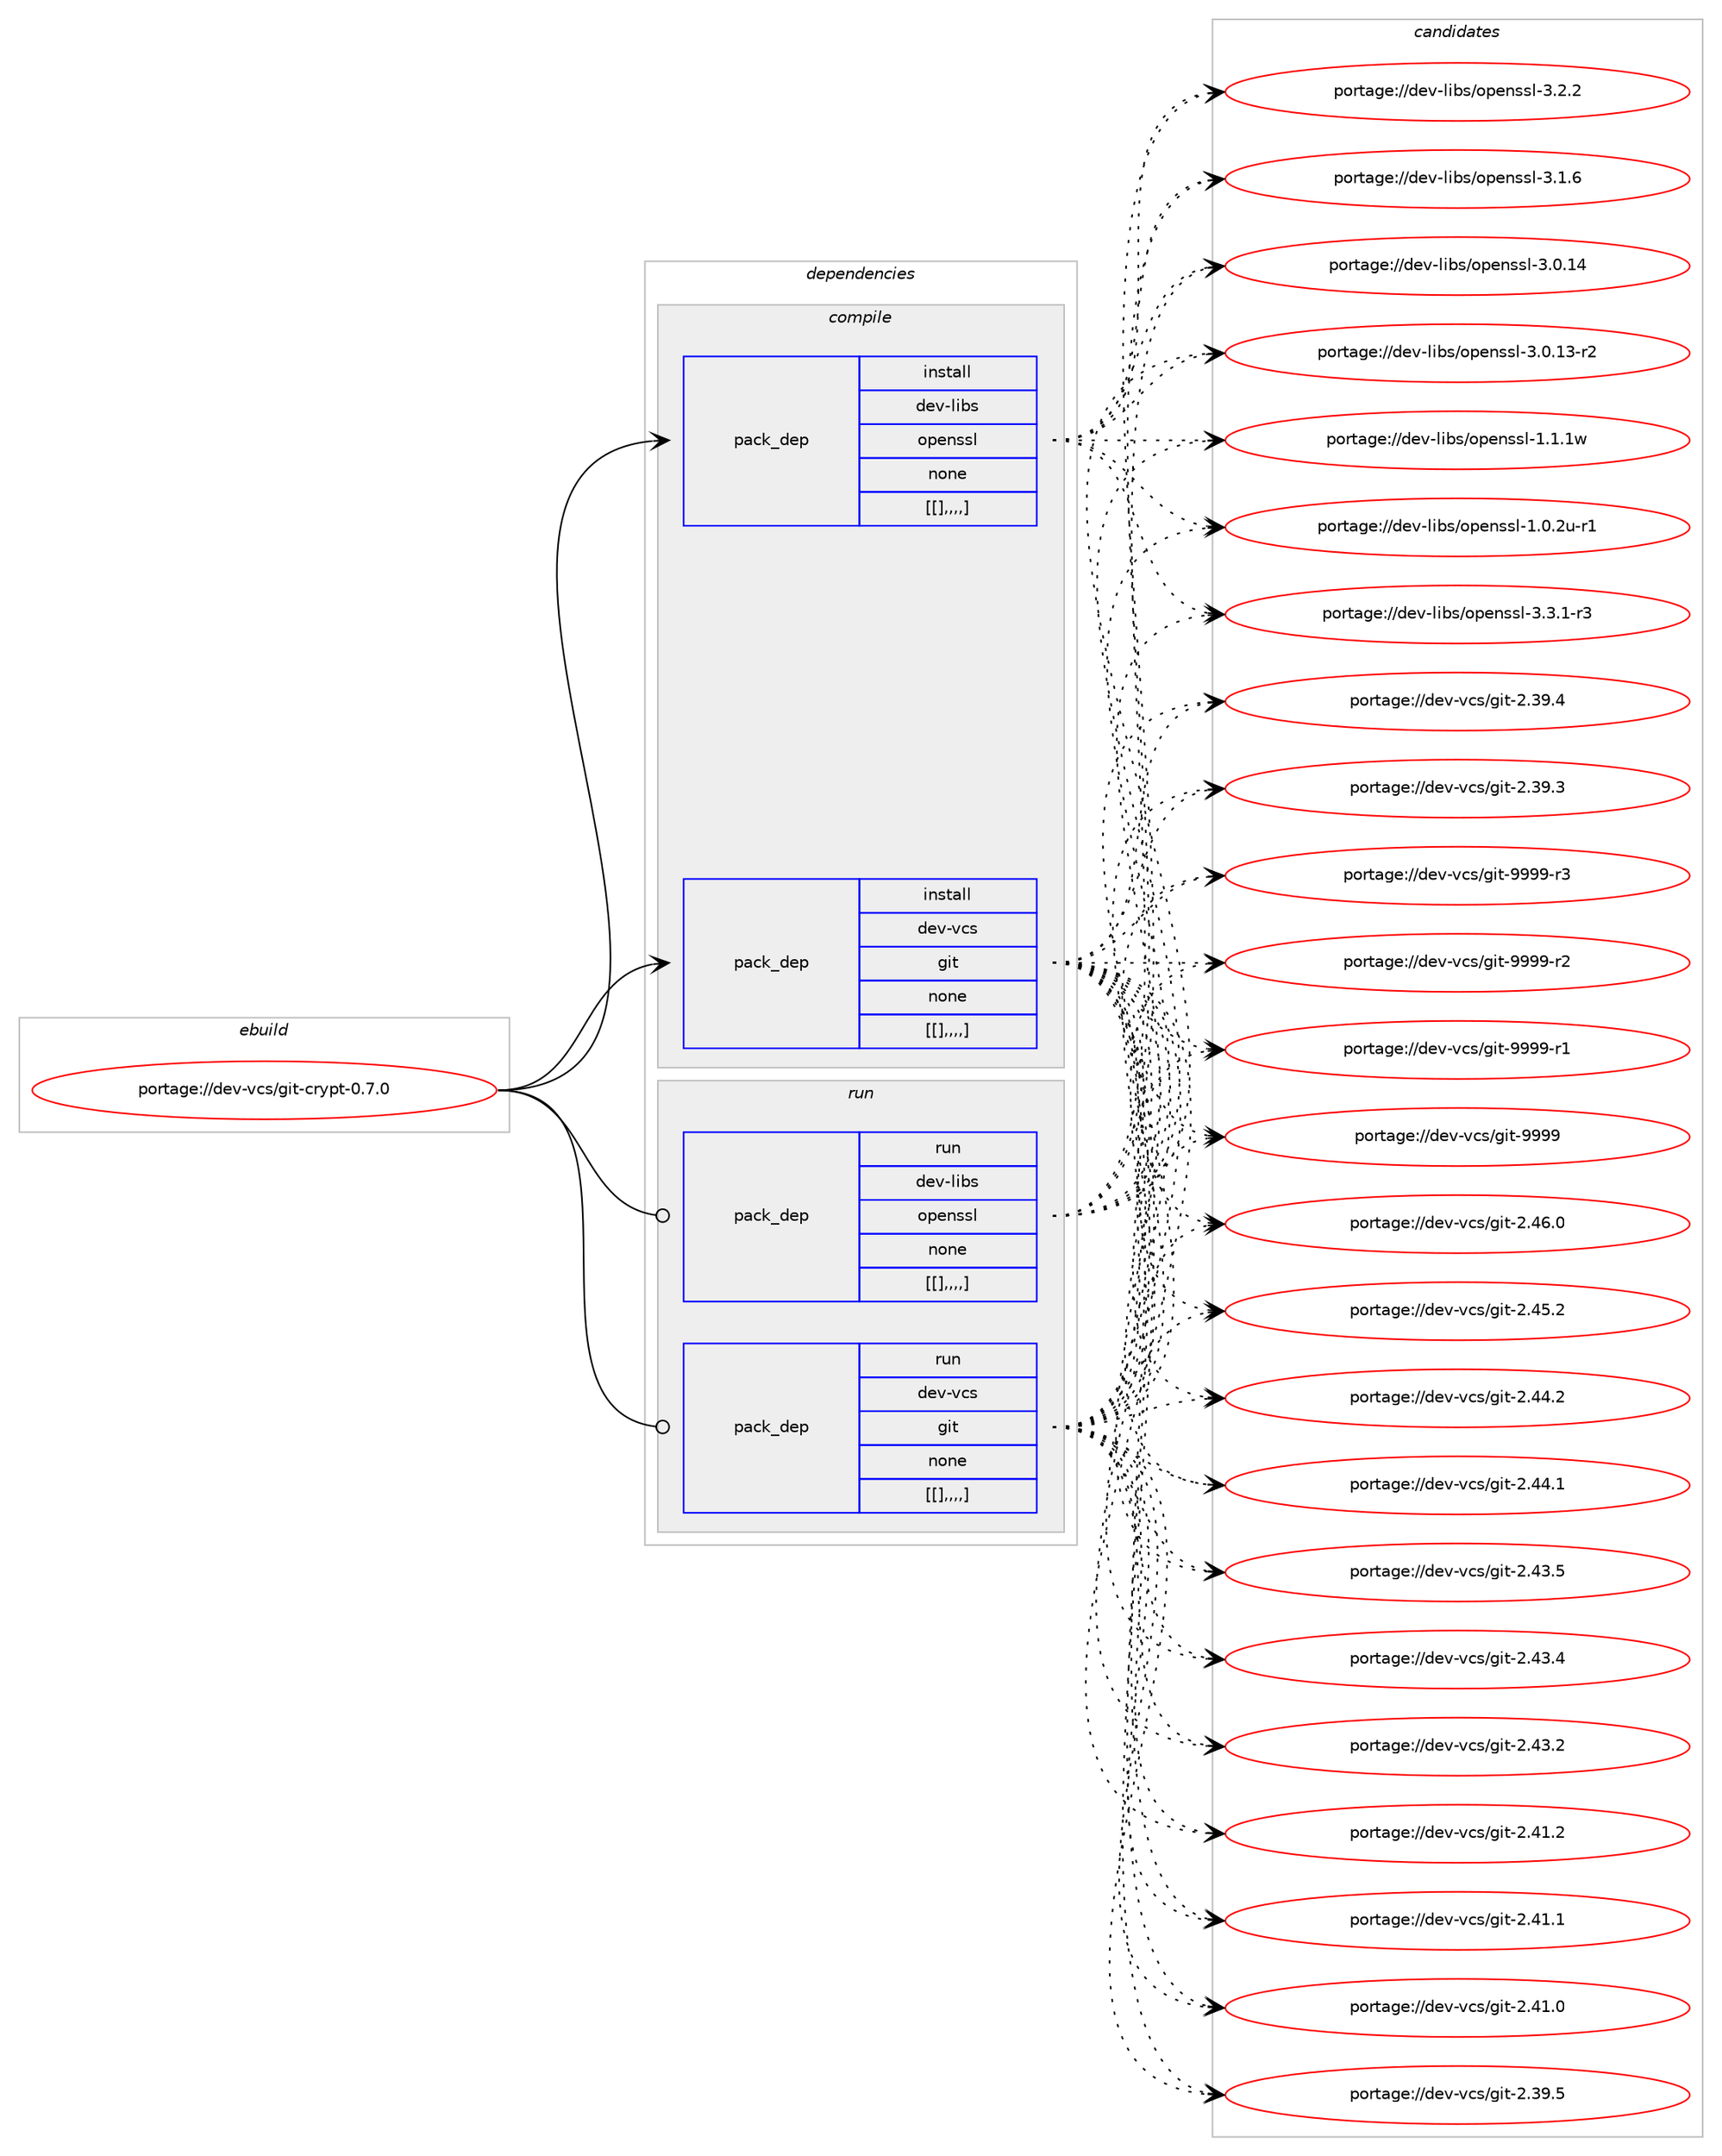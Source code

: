 digraph prolog {

# *************
# Graph options
# *************

newrank=true;
concentrate=true;
compound=true;
graph [rankdir=LR,fontname=Helvetica,fontsize=10,ranksep=1.5];#, ranksep=2.5, nodesep=0.2];
edge  [arrowhead=vee];
node  [fontname=Helvetica,fontsize=10];

# **********
# The ebuild
# **********

subgraph cluster_leftcol {
color=gray;
label=<<i>ebuild</i>>;
id [label="portage://dev-vcs/git-crypt-0.7.0", color=red, width=4, href="../dev-vcs/git-crypt-0.7.0.svg"];
}

# ****************
# The dependencies
# ****************

subgraph cluster_midcol {
color=gray;
label=<<i>dependencies</i>>;
subgraph cluster_compile {
fillcolor="#eeeeee";
style=filled;
label=<<i>compile</i>>;
subgraph pack160387 {
dependency226129 [label=<<TABLE BORDER="0" CELLBORDER="1" CELLSPACING="0" CELLPADDING="4" WIDTH="220"><TR><TD ROWSPAN="6" CELLPADDING="30">pack_dep</TD></TR><TR><TD WIDTH="110">install</TD></TR><TR><TD>dev-libs</TD></TR><TR><TD>openssl</TD></TR><TR><TD>none</TD></TR><TR><TD>[[],,,,]</TD></TR></TABLE>>, shape=none, color=blue];
}
id:e -> dependency226129:w [weight=20,style="solid",arrowhead="vee"];
subgraph pack160388 {
dependency226130 [label=<<TABLE BORDER="0" CELLBORDER="1" CELLSPACING="0" CELLPADDING="4" WIDTH="220"><TR><TD ROWSPAN="6" CELLPADDING="30">pack_dep</TD></TR><TR><TD WIDTH="110">install</TD></TR><TR><TD>dev-vcs</TD></TR><TR><TD>git</TD></TR><TR><TD>none</TD></TR><TR><TD>[[],,,,]</TD></TR></TABLE>>, shape=none, color=blue];
}
id:e -> dependency226130:w [weight=20,style="solid",arrowhead="vee"];
}
subgraph cluster_compileandrun {
fillcolor="#eeeeee";
style=filled;
label=<<i>compile and run</i>>;
}
subgraph cluster_run {
fillcolor="#eeeeee";
style=filled;
label=<<i>run</i>>;
subgraph pack160389 {
dependency226131 [label=<<TABLE BORDER="0" CELLBORDER="1" CELLSPACING="0" CELLPADDING="4" WIDTH="220"><TR><TD ROWSPAN="6" CELLPADDING="30">pack_dep</TD></TR><TR><TD WIDTH="110">run</TD></TR><TR><TD>dev-libs</TD></TR><TR><TD>openssl</TD></TR><TR><TD>none</TD></TR><TR><TD>[[],,,,]</TD></TR></TABLE>>, shape=none, color=blue];
}
id:e -> dependency226131:w [weight=20,style="solid",arrowhead="odot"];
subgraph pack160390 {
dependency226132 [label=<<TABLE BORDER="0" CELLBORDER="1" CELLSPACING="0" CELLPADDING="4" WIDTH="220"><TR><TD ROWSPAN="6" CELLPADDING="30">pack_dep</TD></TR><TR><TD WIDTH="110">run</TD></TR><TR><TD>dev-vcs</TD></TR><TR><TD>git</TD></TR><TR><TD>none</TD></TR><TR><TD>[[],,,,]</TD></TR></TABLE>>, shape=none, color=blue];
}
id:e -> dependency226132:w [weight=20,style="solid",arrowhead="odot"];
}
}

# **************
# The candidates
# **************

subgraph cluster_choices {
rank=same;
color=gray;
label=<<i>candidates</i>>;

subgraph choice160387 {
color=black;
nodesep=1;
choice1001011184510810598115471111121011101151151084551465146494511451 [label="portage://dev-libs/openssl-3.3.1-r3", color=red, width=4,href="../dev-libs/openssl-3.3.1-r3.svg"];
choice100101118451081059811547111112101110115115108455146504650 [label="portage://dev-libs/openssl-3.2.2", color=red, width=4,href="../dev-libs/openssl-3.2.2.svg"];
choice100101118451081059811547111112101110115115108455146494654 [label="portage://dev-libs/openssl-3.1.6", color=red, width=4,href="../dev-libs/openssl-3.1.6.svg"];
choice10010111845108105981154711111210111011511510845514648464952 [label="portage://dev-libs/openssl-3.0.14", color=red, width=4,href="../dev-libs/openssl-3.0.14.svg"];
choice100101118451081059811547111112101110115115108455146484649514511450 [label="portage://dev-libs/openssl-3.0.13-r2", color=red, width=4,href="../dev-libs/openssl-3.0.13-r2.svg"];
choice100101118451081059811547111112101110115115108454946494649119 [label="portage://dev-libs/openssl-1.1.1w", color=red, width=4,href="../dev-libs/openssl-1.1.1w.svg"];
choice1001011184510810598115471111121011101151151084549464846501174511449 [label="portage://dev-libs/openssl-1.0.2u-r1", color=red, width=4,href="../dev-libs/openssl-1.0.2u-r1.svg"];
dependency226129:e -> choice1001011184510810598115471111121011101151151084551465146494511451:w [style=dotted,weight="100"];
dependency226129:e -> choice100101118451081059811547111112101110115115108455146504650:w [style=dotted,weight="100"];
dependency226129:e -> choice100101118451081059811547111112101110115115108455146494654:w [style=dotted,weight="100"];
dependency226129:e -> choice10010111845108105981154711111210111011511510845514648464952:w [style=dotted,weight="100"];
dependency226129:e -> choice100101118451081059811547111112101110115115108455146484649514511450:w [style=dotted,weight="100"];
dependency226129:e -> choice100101118451081059811547111112101110115115108454946494649119:w [style=dotted,weight="100"];
dependency226129:e -> choice1001011184510810598115471111121011101151151084549464846501174511449:w [style=dotted,weight="100"];
}
subgraph choice160388 {
color=black;
nodesep=1;
choice10010111845118991154710310511645575757574511451 [label="portage://dev-vcs/git-9999-r3", color=red, width=4,href="../dev-vcs/git-9999-r3.svg"];
choice10010111845118991154710310511645575757574511450 [label="portage://dev-vcs/git-9999-r2", color=red, width=4,href="../dev-vcs/git-9999-r2.svg"];
choice10010111845118991154710310511645575757574511449 [label="portage://dev-vcs/git-9999-r1", color=red, width=4,href="../dev-vcs/git-9999-r1.svg"];
choice1001011184511899115471031051164557575757 [label="portage://dev-vcs/git-9999", color=red, width=4,href="../dev-vcs/git-9999.svg"];
choice10010111845118991154710310511645504652544648 [label="portage://dev-vcs/git-2.46.0", color=red, width=4,href="../dev-vcs/git-2.46.0.svg"];
choice10010111845118991154710310511645504652534650 [label="portage://dev-vcs/git-2.45.2", color=red, width=4,href="../dev-vcs/git-2.45.2.svg"];
choice10010111845118991154710310511645504652524650 [label="portage://dev-vcs/git-2.44.2", color=red, width=4,href="../dev-vcs/git-2.44.2.svg"];
choice10010111845118991154710310511645504652524649 [label="portage://dev-vcs/git-2.44.1", color=red, width=4,href="../dev-vcs/git-2.44.1.svg"];
choice10010111845118991154710310511645504652514653 [label="portage://dev-vcs/git-2.43.5", color=red, width=4,href="../dev-vcs/git-2.43.5.svg"];
choice10010111845118991154710310511645504652514652 [label="portage://dev-vcs/git-2.43.4", color=red, width=4,href="../dev-vcs/git-2.43.4.svg"];
choice10010111845118991154710310511645504652514650 [label="portage://dev-vcs/git-2.43.2", color=red, width=4,href="../dev-vcs/git-2.43.2.svg"];
choice10010111845118991154710310511645504652494650 [label="portage://dev-vcs/git-2.41.2", color=red, width=4,href="../dev-vcs/git-2.41.2.svg"];
choice10010111845118991154710310511645504652494649 [label="portage://dev-vcs/git-2.41.1", color=red, width=4,href="../dev-vcs/git-2.41.1.svg"];
choice10010111845118991154710310511645504652494648 [label="portage://dev-vcs/git-2.41.0", color=red, width=4,href="../dev-vcs/git-2.41.0.svg"];
choice10010111845118991154710310511645504651574653 [label="portage://dev-vcs/git-2.39.5", color=red, width=4,href="../dev-vcs/git-2.39.5.svg"];
choice10010111845118991154710310511645504651574652 [label="portage://dev-vcs/git-2.39.4", color=red, width=4,href="../dev-vcs/git-2.39.4.svg"];
choice10010111845118991154710310511645504651574651 [label="portage://dev-vcs/git-2.39.3", color=red, width=4,href="../dev-vcs/git-2.39.3.svg"];
dependency226130:e -> choice10010111845118991154710310511645575757574511451:w [style=dotted,weight="100"];
dependency226130:e -> choice10010111845118991154710310511645575757574511450:w [style=dotted,weight="100"];
dependency226130:e -> choice10010111845118991154710310511645575757574511449:w [style=dotted,weight="100"];
dependency226130:e -> choice1001011184511899115471031051164557575757:w [style=dotted,weight="100"];
dependency226130:e -> choice10010111845118991154710310511645504652544648:w [style=dotted,weight="100"];
dependency226130:e -> choice10010111845118991154710310511645504652534650:w [style=dotted,weight="100"];
dependency226130:e -> choice10010111845118991154710310511645504652524650:w [style=dotted,weight="100"];
dependency226130:e -> choice10010111845118991154710310511645504652524649:w [style=dotted,weight="100"];
dependency226130:e -> choice10010111845118991154710310511645504652514653:w [style=dotted,weight="100"];
dependency226130:e -> choice10010111845118991154710310511645504652514652:w [style=dotted,weight="100"];
dependency226130:e -> choice10010111845118991154710310511645504652514650:w [style=dotted,weight="100"];
dependency226130:e -> choice10010111845118991154710310511645504652494650:w [style=dotted,weight="100"];
dependency226130:e -> choice10010111845118991154710310511645504652494649:w [style=dotted,weight="100"];
dependency226130:e -> choice10010111845118991154710310511645504652494648:w [style=dotted,weight="100"];
dependency226130:e -> choice10010111845118991154710310511645504651574653:w [style=dotted,weight="100"];
dependency226130:e -> choice10010111845118991154710310511645504651574652:w [style=dotted,weight="100"];
dependency226130:e -> choice10010111845118991154710310511645504651574651:w [style=dotted,weight="100"];
}
subgraph choice160389 {
color=black;
nodesep=1;
choice1001011184510810598115471111121011101151151084551465146494511451 [label="portage://dev-libs/openssl-3.3.1-r3", color=red, width=4,href="../dev-libs/openssl-3.3.1-r3.svg"];
choice100101118451081059811547111112101110115115108455146504650 [label="portage://dev-libs/openssl-3.2.2", color=red, width=4,href="../dev-libs/openssl-3.2.2.svg"];
choice100101118451081059811547111112101110115115108455146494654 [label="portage://dev-libs/openssl-3.1.6", color=red, width=4,href="../dev-libs/openssl-3.1.6.svg"];
choice10010111845108105981154711111210111011511510845514648464952 [label="portage://dev-libs/openssl-3.0.14", color=red, width=4,href="../dev-libs/openssl-3.0.14.svg"];
choice100101118451081059811547111112101110115115108455146484649514511450 [label="portage://dev-libs/openssl-3.0.13-r2", color=red, width=4,href="../dev-libs/openssl-3.0.13-r2.svg"];
choice100101118451081059811547111112101110115115108454946494649119 [label="portage://dev-libs/openssl-1.1.1w", color=red, width=4,href="../dev-libs/openssl-1.1.1w.svg"];
choice1001011184510810598115471111121011101151151084549464846501174511449 [label="portage://dev-libs/openssl-1.0.2u-r1", color=red, width=4,href="../dev-libs/openssl-1.0.2u-r1.svg"];
dependency226131:e -> choice1001011184510810598115471111121011101151151084551465146494511451:w [style=dotted,weight="100"];
dependency226131:e -> choice100101118451081059811547111112101110115115108455146504650:w [style=dotted,weight="100"];
dependency226131:e -> choice100101118451081059811547111112101110115115108455146494654:w [style=dotted,weight="100"];
dependency226131:e -> choice10010111845108105981154711111210111011511510845514648464952:w [style=dotted,weight="100"];
dependency226131:e -> choice100101118451081059811547111112101110115115108455146484649514511450:w [style=dotted,weight="100"];
dependency226131:e -> choice100101118451081059811547111112101110115115108454946494649119:w [style=dotted,weight="100"];
dependency226131:e -> choice1001011184510810598115471111121011101151151084549464846501174511449:w [style=dotted,weight="100"];
}
subgraph choice160390 {
color=black;
nodesep=1;
choice10010111845118991154710310511645575757574511451 [label="portage://dev-vcs/git-9999-r3", color=red, width=4,href="../dev-vcs/git-9999-r3.svg"];
choice10010111845118991154710310511645575757574511450 [label="portage://dev-vcs/git-9999-r2", color=red, width=4,href="../dev-vcs/git-9999-r2.svg"];
choice10010111845118991154710310511645575757574511449 [label="portage://dev-vcs/git-9999-r1", color=red, width=4,href="../dev-vcs/git-9999-r1.svg"];
choice1001011184511899115471031051164557575757 [label="portage://dev-vcs/git-9999", color=red, width=4,href="../dev-vcs/git-9999.svg"];
choice10010111845118991154710310511645504652544648 [label="portage://dev-vcs/git-2.46.0", color=red, width=4,href="../dev-vcs/git-2.46.0.svg"];
choice10010111845118991154710310511645504652534650 [label="portage://dev-vcs/git-2.45.2", color=red, width=4,href="../dev-vcs/git-2.45.2.svg"];
choice10010111845118991154710310511645504652524650 [label="portage://dev-vcs/git-2.44.2", color=red, width=4,href="../dev-vcs/git-2.44.2.svg"];
choice10010111845118991154710310511645504652524649 [label="portage://dev-vcs/git-2.44.1", color=red, width=4,href="../dev-vcs/git-2.44.1.svg"];
choice10010111845118991154710310511645504652514653 [label="portage://dev-vcs/git-2.43.5", color=red, width=4,href="../dev-vcs/git-2.43.5.svg"];
choice10010111845118991154710310511645504652514652 [label="portage://dev-vcs/git-2.43.4", color=red, width=4,href="../dev-vcs/git-2.43.4.svg"];
choice10010111845118991154710310511645504652514650 [label="portage://dev-vcs/git-2.43.2", color=red, width=4,href="../dev-vcs/git-2.43.2.svg"];
choice10010111845118991154710310511645504652494650 [label="portage://dev-vcs/git-2.41.2", color=red, width=4,href="../dev-vcs/git-2.41.2.svg"];
choice10010111845118991154710310511645504652494649 [label="portage://dev-vcs/git-2.41.1", color=red, width=4,href="../dev-vcs/git-2.41.1.svg"];
choice10010111845118991154710310511645504652494648 [label="portage://dev-vcs/git-2.41.0", color=red, width=4,href="../dev-vcs/git-2.41.0.svg"];
choice10010111845118991154710310511645504651574653 [label="portage://dev-vcs/git-2.39.5", color=red, width=4,href="../dev-vcs/git-2.39.5.svg"];
choice10010111845118991154710310511645504651574652 [label="portage://dev-vcs/git-2.39.4", color=red, width=4,href="../dev-vcs/git-2.39.4.svg"];
choice10010111845118991154710310511645504651574651 [label="portage://dev-vcs/git-2.39.3", color=red, width=4,href="../dev-vcs/git-2.39.3.svg"];
dependency226132:e -> choice10010111845118991154710310511645575757574511451:w [style=dotted,weight="100"];
dependency226132:e -> choice10010111845118991154710310511645575757574511450:w [style=dotted,weight="100"];
dependency226132:e -> choice10010111845118991154710310511645575757574511449:w [style=dotted,weight="100"];
dependency226132:e -> choice1001011184511899115471031051164557575757:w [style=dotted,weight="100"];
dependency226132:e -> choice10010111845118991154710310511645504652544648:w [style=dotted,weight="100"];
dependency226132:e -> choice10010111845118991154710310511645504652534650:w [style=dotted,weight="100"];
dependency226132:e -> choice10010111845118991154710310511645504652524650:w [style=dotted,weight="100"];
dependency226132:e -> choice10010111845118991154710310511645504652524649:w [style=dotted,weight="100"];
dependency226132:e -> choice10010111845118991154710310511645504652514653:w [style=dotted,weight="100"];
dependency226132:e -> choice10010111845118991154710310511645504652514652:w [style=dotted,weight="100"];
dependency226132:e -> choice10010111845118991154710310511645504652514650:w [style=dotted,weight="100"];
dependency226132:e -> choice10010111845118991154710310511645504652494650:w [style=dotted,weight="100"];
dependency226132:e -> choice10010111845118991154710310511645504652494649:w [style=dotted,weight="100"];
dependency226132:e -> choice10010111845118991154710310511645504652494648:w [style=dotted,weight="100"];
dependency226132:e -> choice10010111845118991154710310511645504651574653:w [style=dotted,weight="100"];
dependency226132:e -> choice10010111845118991154710310511645504651574652:w [style=dotted,weight="100"];
dependency226132:e -> choice10010111845118991154710310511645504651574651:w [style=dotted,weight="100"];
}
}

}
